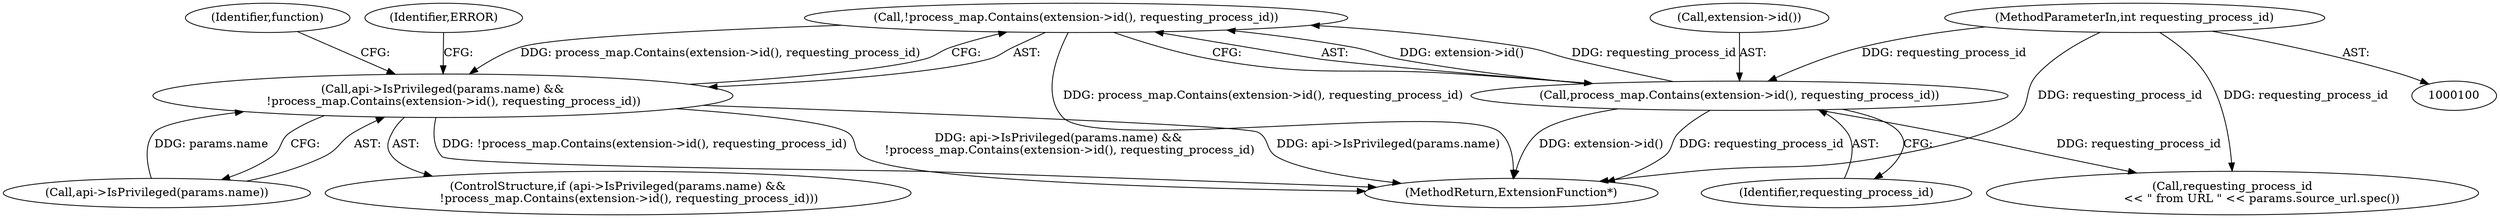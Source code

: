 digraph "1_Chrome_f335421145bb7f82c60fb9d61babcd6ce2e4b21e@del" {
"1000133" [label="(Call,!process_map.Contains(extension->id(), requesting_process_id))"];
"1000134" [label="(Call,process_map.Contains(extension->id(), requesting_process_id))"];
"1000103" [label="(MethodParameterIn,int requesting_process_id)"];
"1000128" [label="(Call,api->IsPrivileged(params.name) &&\n      !process_map.Contains(extension->id(), requesting_process_id))"];
"1000134" [label="(Call,process_map.Contains(extension->id(), requesting_process_id))"];
"1000199" [label="(MethodReturn,ExtensionFunction*)"];
"1000129" [label="(Call,api->IsPrivileged(params.name))"];
"1000128" [label="(Call,api->IsPrivileged(params.name) &&\n      !process_map.Contains(extension->id(), requesting_process_id))"];
"1000133" [label="(Call,!process_map.Contains(extension->id(), requesting_process_id))"];
"1000136" [label="(Identifier,requesting_process_id)"];
"1000143" [label="(Call,requesting_process_id\n                << \" from URL \" << params.source_url.spec())"];
"1000158" [label="(Identifier,function)"];
"1000127" [label="(ControlStructure,if (api->IsPrivileged(params.name) &&\n      !process_map.Contains(extension->id(), requesting_process_id)))"];
"1000103" [label="(MethodParameterIn,int requesting_process_id)"];
"1000140" [label="(Identifier,ERROR)"];
"1000135" [label="(Call,extension->id())"];
"1000133" -> "1000128"  [label="AST: "];
"1000133" -> "1000134"  [label="CFG: "];
"1000134" -> "1000133"  [label="AST: "];
"1000128" -> "1000133"  [label="CFG: "];
"1000133" -> "1000199"  [label="DDG: process_map.Contains(extension->id(), requesting_process_id)"];
"1000133" -> "1000128"  [label="DDG: process_map.Contains(extension->id(), requesting_process_id)"];
"1000134" -> "1000133"  [label="DDG: extension->id()"];
"1000134" -> "1000133"  [label="DDG: requesting_process_id"];
"1000134" -> "1000136"  [label="CFG: "];
"1000135" -> "1000134"  [label="AST: "];
"1000136" -> "1000134"  [label="AST: "];
"1000134" -> "1000199"  [label="DDG: extension->id()"];
"1000134" -> "1000199"  [label="DDG: requesting_process_id"];
"1000103" -> "1000134"  [label="DDG: requesting_process_id"];
"1000134" -> "1000143"  [label="DDG: requesting_process_id"];
"1000103" -> "1000100"  [label="AST: "];
"1000103" -> "1000199"  [label="DDG: requesting_process_id"];
"1000103" -> "1000143"  [label="DDG: requesting_process_id"];
"1000128" -> "1000127"  [label="AST: "];
"1000128" -> "1000129"  [label="CFG: "];
"1000129" -> "1000128"  [label="AST: "];
"1000140" -> "1000128"  [label="CFG: "];
"1000158" -> "1000128"  [label="CFG: "];
"1000128" -> "1000199"  [label="DDG: api->IsPrivileged(params.name)"];
"1000128" -> "1000199"  [label="DDG: !process_map.Contains(extension->id(), requesting_process_id)"];
"1000128" -> "1000199"  [label="DDG: api->IsPrivileged(params.name) &&\n      !process_map.Contains(extension->id(), requesting_process_id)"];
"1000129" -> "1000128"  [label="DDG: params.name"];
}
